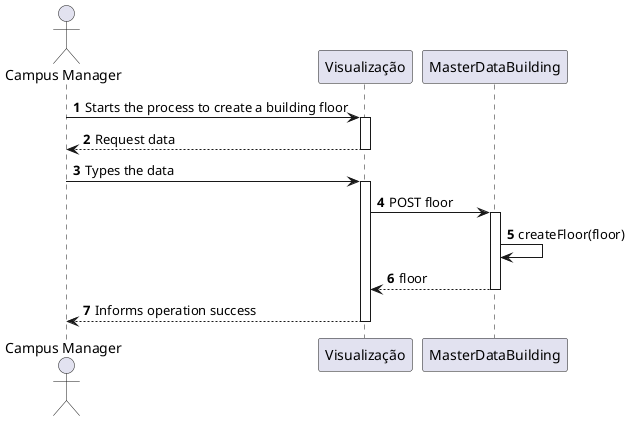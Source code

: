 @startuml

autonumber
actor "Campus Manager" as CM
participant Visualização
participant "MasterDataBuilding" as GI

CM -> Visualização: Starts the process to create a building floor
activate Visualização
Visualização --> CM: Request data
deactivate Visualização

CM -> Visualização: Types the data
activate Visualização

Visualização -> GI: POST floor
activate GI

GI -> GI: createFloor(floor)

GI --> Visualização: floor
deactivate GI

CM <-- Visualização: Informs operation success
deactivate Visualização


@enduml
